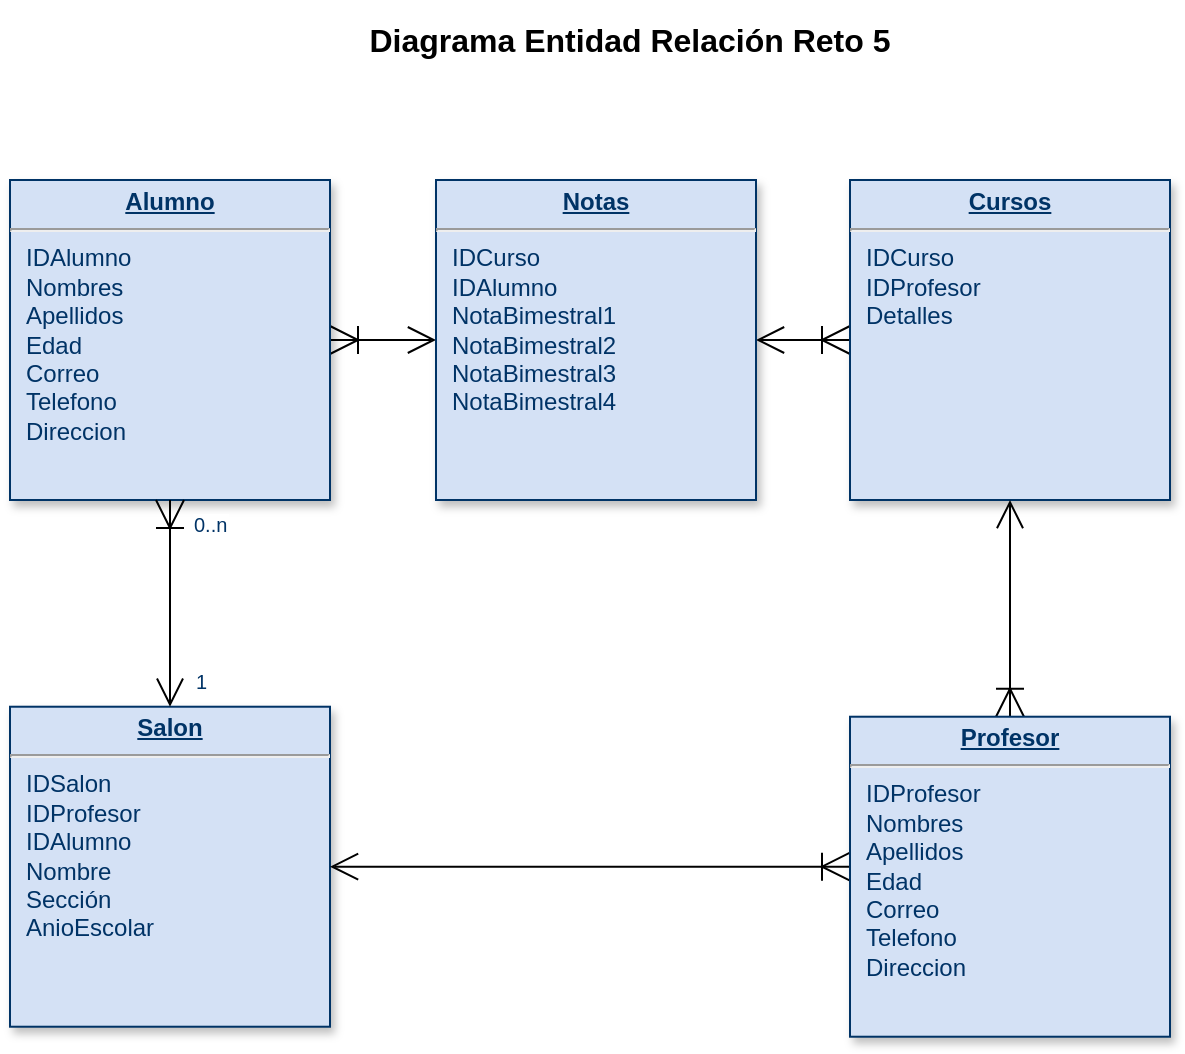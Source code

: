 <mxfile version="14.1.9" type="device"><diagram name="Page-1" id="efa7a0a1-bf9b-a30e-e6df-94a7791c09e9"><mxGraphModel dx="1422" dy="794" grid="1" gridSize="10" guides="1" tooltips="1" connect="1" arrows="1" fold="1" page="1" pageScale="1" pageWidth="826" pageHeight="1169" background="#ffffff" math="0" shadow="0"><root><mxCell id="0"/><mxCell id="1" parent="0"/><mxCell id="21" value="&lt;p style=&quot;margin: 0px ; margin-top: 4px ; text-align: center ; text-decoration: underline&quot;&gt;&lt;strong&gt;Salon&lt;/strong&gt;&lt;/p&gt;&lt;hr&gt;&lt;p style=&quot;margin: 0px ; margin-left: 8px&quot;&gt;IDSalon&lt;/p&gt;&lt;p style=&quot;margin: 0px ; margin-left: 8px&quot;&gt;IDProfesor&lt;/p&gt;&lt;p style=&quot;margin: 0px ; margin-left: 8px&quot;&gt;IDAlumno&lt;/p&gt;&lt;p style=&quot;margin: 0px ; margin-left: 8px&quot;&gt;Nombre&lt;/p&gt;&lt;p style=&quot;margin: 0px ; margin-left: 8px&quot;&gt;Sección&lt;/p&gt;&lt;p style=&quot;margin: 0px ; margin-left: 8px&quot;&gt;AnioEscolar&lt;/p&gt;" style="verticalAlign=top;align=left;overflow=fill;fontSize=12;fontFamily=Helvetica;html=1;strokeColor=#003366;shadow=1;fillColor=#D4E1F5;fontColor=#003366" parent="1" vertex="1"><mxGeometry x="110.0" y="393.36" width="160" height="160" as="geometry"/></mxCell><mxCell id="5XD9lD0c0sVBnQQkExc4-131" style="edgeStyle=orthogonalEdgeStyle;rounded=0;orthogonalLoop=1;jettySize=auto;html=1;entryX=0;entryY=0.5;entryDx=0;entryDy=0;startArrow=ERoneToMany;startFill=0;startSize=12;endArrow=open;endFill=0;endSize=12;" parent="1" source="25" target="5XD9lD0c0sVBnQQkExc4-130" edge="1"><mxGeometry relative="1" as="geometry"/></mxCell><mxCell id="25" value="&lt;p style=&quot;margin: 0px ; margin-top: 4px ; text-align: center ; text-decoration: underline&quot;&gt;&lt;strong&gt;Alumno&lt;/strong&gt;&lt;/p&gt;&lt;hr&gt;&lt;p style=&quot;margin: 0px ; margin-left: 8px&quot;&gt;IDAlumno&lt;/p&gt;&lt;p style=&quot;margin: 0px ; margin-left: 8px&quot;&gt;Nombres&lt;/p&gt;&lt;p style=&quot;margin: 0px ; margin-left: 8px&quot;&gt;Apellidos&lt;/p&gt;&lt;p style=&quot;margin: 0px ; margin-left: 8px&quot;&gt;Edad&lt;/p&gt;&lt;p style=&quot;margin: 0px ; margin-left: 8px&quot;&gt;Correo&lt;/p&gt;&lt;p style=&quot;margin: 0px ; margin-left: 8px&quot;&gt;Telefono&lt;/p&gt;&lt;p style=&quot;margin: 0px ; margin-left: 8px&quot;&gt;Direccion&lt;/p&gt;" style="verticalAlign=top;align=left;overflow=fill;fontSize=12;fontFamily=Helvetica;html=1;strokeColor=#003366;shadow=1;fillColor=#D4E1F5;fontColor=#003366" parent="1" vertex="1"><mxGeometry x="110.0" y="130.0" width="160" height="160" as="geometry"/></mxCell><mxCell id="90" value="" style="endArrow=open;endSize=12;startArrow=ERoneToMany;startSize=12;startFill=0;edgeStyle=orthogonalEdgeStyle" parent="1" source="25" target="21" edge="1"><mxGeometry x="690" y="448.36" as="geometry"><mxPoint x="690" y="448.36" as="sourcePoint"/><mxPoint x="850" y="448.36" as="targetPoint"/></mxGeometry></mxCell><mxCell id="91" value="0..n" style="resizable=0;align=left;verticalAlign=top;labelBackgroundColor=#ffffff;fontSize=10;strokeColor=#003366;shadow=1;fillColor=#D4E1F5;fontColor=#003366" parent="90" connectable="0" vertex="1"><mxGeometry x="-1" relative="1" as="geometry"><mxPoint x="10" as="offset"/></mxGeometry></mxCell><mxCell id="92" value="1" style="resizable=0;align=right;verticalAlign=top;labelBackgroundColor=#ffffff;fontSize=10;strokeColor=#003366;shadow=1;fillColor=#D4E1F5;fontColor=#003366" parent="90" connectable="0" vertex="1"><mxGeometry x="1" relative="1" as="geometry"><mxPoint x="20" y="-25.0" as="offset"/></mxGeometry></mxCell><mxCell id="5XD9lD0c0sVBnQQkExc4-132" style="edgeStyle=orthogonalEdgeStyle;rounded=0;orthogonalLoop=1;jettySize=auto;html=1;startArrow=ERoneToMany;startFill=0;startSize=12;endArrow=open;endFill=0;endSize=12;" parent="1" source="5XD9lD0c0sVBnQQkExc4-120" target="5XD9lD0c0sVBnQQkExc4-130" edge="1"><mxGeometry relative="1" as="geometry"/></mxCell><mxCell id="5XD9lD0c0sVBnQQkExc4-120" value="&lt;p style=&quot;margin: 0px ; margin-top: 4px ; text-align: center ; text-decoration: underline&quot;&gt;&lt;strong&gt;Cursos&lt;/strong&gt;&lt;/p&gt;&lt;hr&gt;&lt;p style=&quot;margin: 0px ; margin-left: 8px&quot;&gt;IDCurso&lt;/p&gt;&lt;p style=&quot;margin: 0px ; margin-left: 8px&quot;&gt;&lt;span&gt;IDProfesor&lt;/span&gt;&lt;br&gt;&lt;/p&gt;&lt;p style=&quot;margin: 0px ; margin-left: 8px&quot;&gt;Detalles&lt;/p&gt;&lt;p style=&quot;margin: 0px 0px 0px 8px&quot;&gt;&lt;br&gt;&lt;/p&gt;&lt;p style=&quot;margin: 0px 0px 0px 8px&quot;&gt;&lt;br&gt;&lt;/p&gt;" style="verticalAlign=top;align=left;overflow=fill;fontSize=12;fontFamily=Helvetica;html=1;strokeColor=#003366;shadow=1;fillColor=#D4E1F5;fontColor=#003366" parent="1" vertex="1"><mxGeometry x="530" y="130.0" width="160" height="160" as="geometry"/></mxCell><mxCell id="5XD9lD0c0sVBnQQkExc4-127" value="" style="edgeStyle=orthogonalEdgeStyle;rounded=0;orthogonalLoop=1;jettySize=auto;html=1;startArrow=ERoneToMany;startFill=0;endArrow=open;endFill=0;endSize=12;startSize=12;" parent="1" source="5XD9lD0c0sVBnQQkExc4-121" target="21" edge="1"><mxGeometry relative="1" as="geometry"><Array as="points"><mxPoint x="290" y="473.36"/><mxPoint x="290" y="473.36"/></Array></mxGeometry></mxCell><mxCell id="5XD9lD0c0sVBnQQkExc4-129" style="edgeStyle=orthogonalEdgeStyle;rounded=0;orthogonalLoop=1;jettySize=auto;html=1;entryX=0.5;entryY=1;entryDx=0;entryDy=0;startArrow=ERoneToMany;startFill=0;startSize=12;endArrow=open;endFill=0;endSize=12;" parent="1" source="5XD9lD0c0sVBnQQkExc4-121" target="5XD9lD0c0sVBnQQkExc4-120" edge="1"><mxGeometry relative="1" as="geometry"/></mxCell><mxCell id="5XD9lD0c0sVBnQQkExc4-121" value="&lt;p style=&quot;margin: 0px ; margin-top: 4px ; text-align: center ; text-decoration: underline&quot;&gt;&lt;strong&gt;Profesor&lt;/strong&gt;&lt;/p&gt;&lt;hr&gt;&lt;p style=&quot;margin: 0px ; margin-left: 8px&quot;&gt;&lt;span&gt;IDProfesor&lt;/span&gt;&lt;br&gt;&lt;/p&gt;&lt;p style=&quot;margin: 0px ; margin-left: 8px&quot;&gt;&lt;span&gt;Nombres&lt;/span&gt;&lt;/p&gt;&lt;p style=&quot;margin: 0px ; margin-left: 8px&quot;&gt;&lt;span&gt;Apellidos&lt;/span&gt;&lt;/p&gt;&lt;p style=&quot;margin: 0px ; margin-left: 8px&quot;&gt;&lt;span&gt;Edad&lt;/span&gt;&lt;/p&gt;&lt;p style=&quot;margin: 0px ; margin-left: 8px&quot;&gt;Correo&lt;/p&gt;&lt;p style=&quot;margin: 0px ; margin-left: 8px&quot;&gt;Telefono&lt;/p&gt;&lt;p style=&quot;margin: 0px ; margin-left: 8px&quot;&gt;Direccion&lt;/p&gt;&lt;p style=&quot;margin: 0px ; margin-left: 8px&quot;&gt;&lt;br&gt;&lt;/p&gt;" style="verticalAlign=top;align=left;overflow=fill;fontSize=12;fontFamily=Helvetica;html=1;strokeColor=#003366;shadow=1;fillColor=#D4E1F5;fontColor=#003366" parent="1" vertex="1"><mxGeometry x="530" y="398.36" width="160" height="160" as="geometry"/></mxCell><mxCell id="5XD9lD0c0sVBnQQkExc4-130" value="&lt;p style=&quot;margin: 0px ; margin-top: 4px ; text-align: center ; text-decoration: underline&quot;&gt;&lt;strong&gt;Notas&lt;/strong&gt;&lt;/p&gt;&lt;hr&gt;&lt;p style=&quot;margin: 0px ; margin-left: 8px&quot;&gt;IDCurso&lt;/p&gt;&lt;p style=&quot;margin: 0px ; margin-left: 8px&quot;&gt;IDAlumno&lt;/p&gt;&lt;p style=&quot;margin: 0px ; margin-left: 8px&quot;&gt;NotaBimestral1&lt;/p&gt;&lt;p style=&quot;margin: 0px 0px 0px 8px&quot;&gt;NotaBimestral2&lt;/p&gt;&lt;div&gt;&lt;p style=&quot;margin: 0px 0px 0px 8px&quot;&gt;NotaBimestral3&lt;/p&gt;&lt;/div&gt;&lt;div&gt;&lt;p style=&quot;margin: 0px 0px 0px 8px&quot;&gt;NotaBimestral4&lt;/p&gt;&lt;/div&gt;&lt;div&gt;&lt;br&gt;&lt;/div&gt;" style="verticalAlign=top;align=left;overflow=fill;fontSize=12;fontFamily=Helvetica;html=1;strokeColor=#003366;shadow=1;fillColor=#D4E1F5;fontColor=#003366" parent="1" vertex="1"><mxGeometry x="323.0" y="130.0" width="160" height="160" as="geometry"/></mxCell><mxCell id="5XD9lD0c0sVBnQQkExc4-133" value="&lt;font&gt;&lt;span style=&quot;font-size: 16px&quot;&gt;&lt;b&gt;Diagrama Entidad Relación&amp;nbsp;Reto 5&lt;/b&gt;&lt;/span&gt;&lt;/font&gt;" style="text;html=1;strokeColor=none;fillColor=none;align=center;verticalAlign=middle;whiteSpace=wrap;rounded=0;" parent="1" vertex="1"><mxGeometry x="280" y="40" width="280" height="40" as="geometry"/></mxCell></root></mxGraphModel></diagram></mxfile>